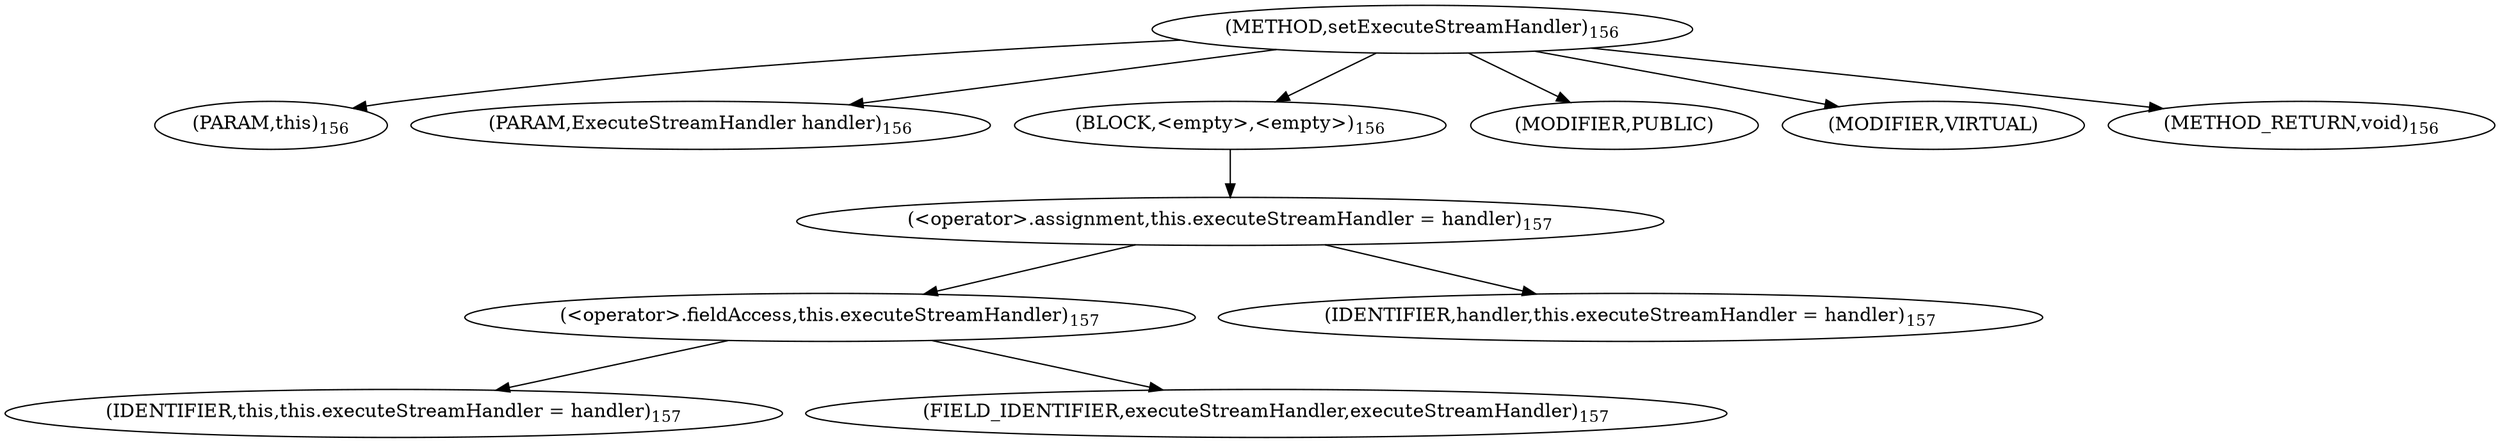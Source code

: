 digraph "setExecuteStreamHandler" {  
"289" [label = <(METHOD,setExecuteStreamHandler)<SUB>156</SUB>> ]
"6" [label = <(PARAM,this)<SUB>156</SUB>> ]
"290" [label = <(PARAM,ExecuteStreamHandler handler)<SUB>156</SUB>> ]
"291" [label = <(BLOCK,&lt;empty&gt;,&lt;empty&gt;)<SUB>156</SUB>> ]
"292" [label = <(&lt;operator&gt;.assignment,this.executeStreamHandler = handler)<SUB>157</SUB>> ]
"293" [label = <(&lt;operator&gt;.fieldAccess,this.executeStreamHandler)<SUB>157</SUB>> ]
"5" [label = <(IDENTIFIER,this,this.executeStreamHandler = handler)<SUB>157</SUB>> ]
"294" [label = <(FIELD_IDENTIFIER,executeStreamHandler,executeStreamHandler)<SUB>157</SUB>> ]
"295" [label = <(IDENTIFIER,handler,this.executeStreamHandler = handler)<SUB>157</SUB>> ]
"296" [label = <(MODIFIER,PUBLIC)> ]
"297" [label = <(MODIFIER,VIRTUAL)> ]
"298" [label = <(METHOD_RETURN,void)<SUB>156</SUB>> ]
  "289" -> "6" 
  "289" -> "290" 
  "289" -> "291" 
  "289" -> "296" 
  "289" -> "297" 
  "289" -> "298" 
  "291" -> "292" 
  "292" -> "293" 
  "292" -> "295" 
  "293" -> "5" 
  "293" -> "294" 
}
